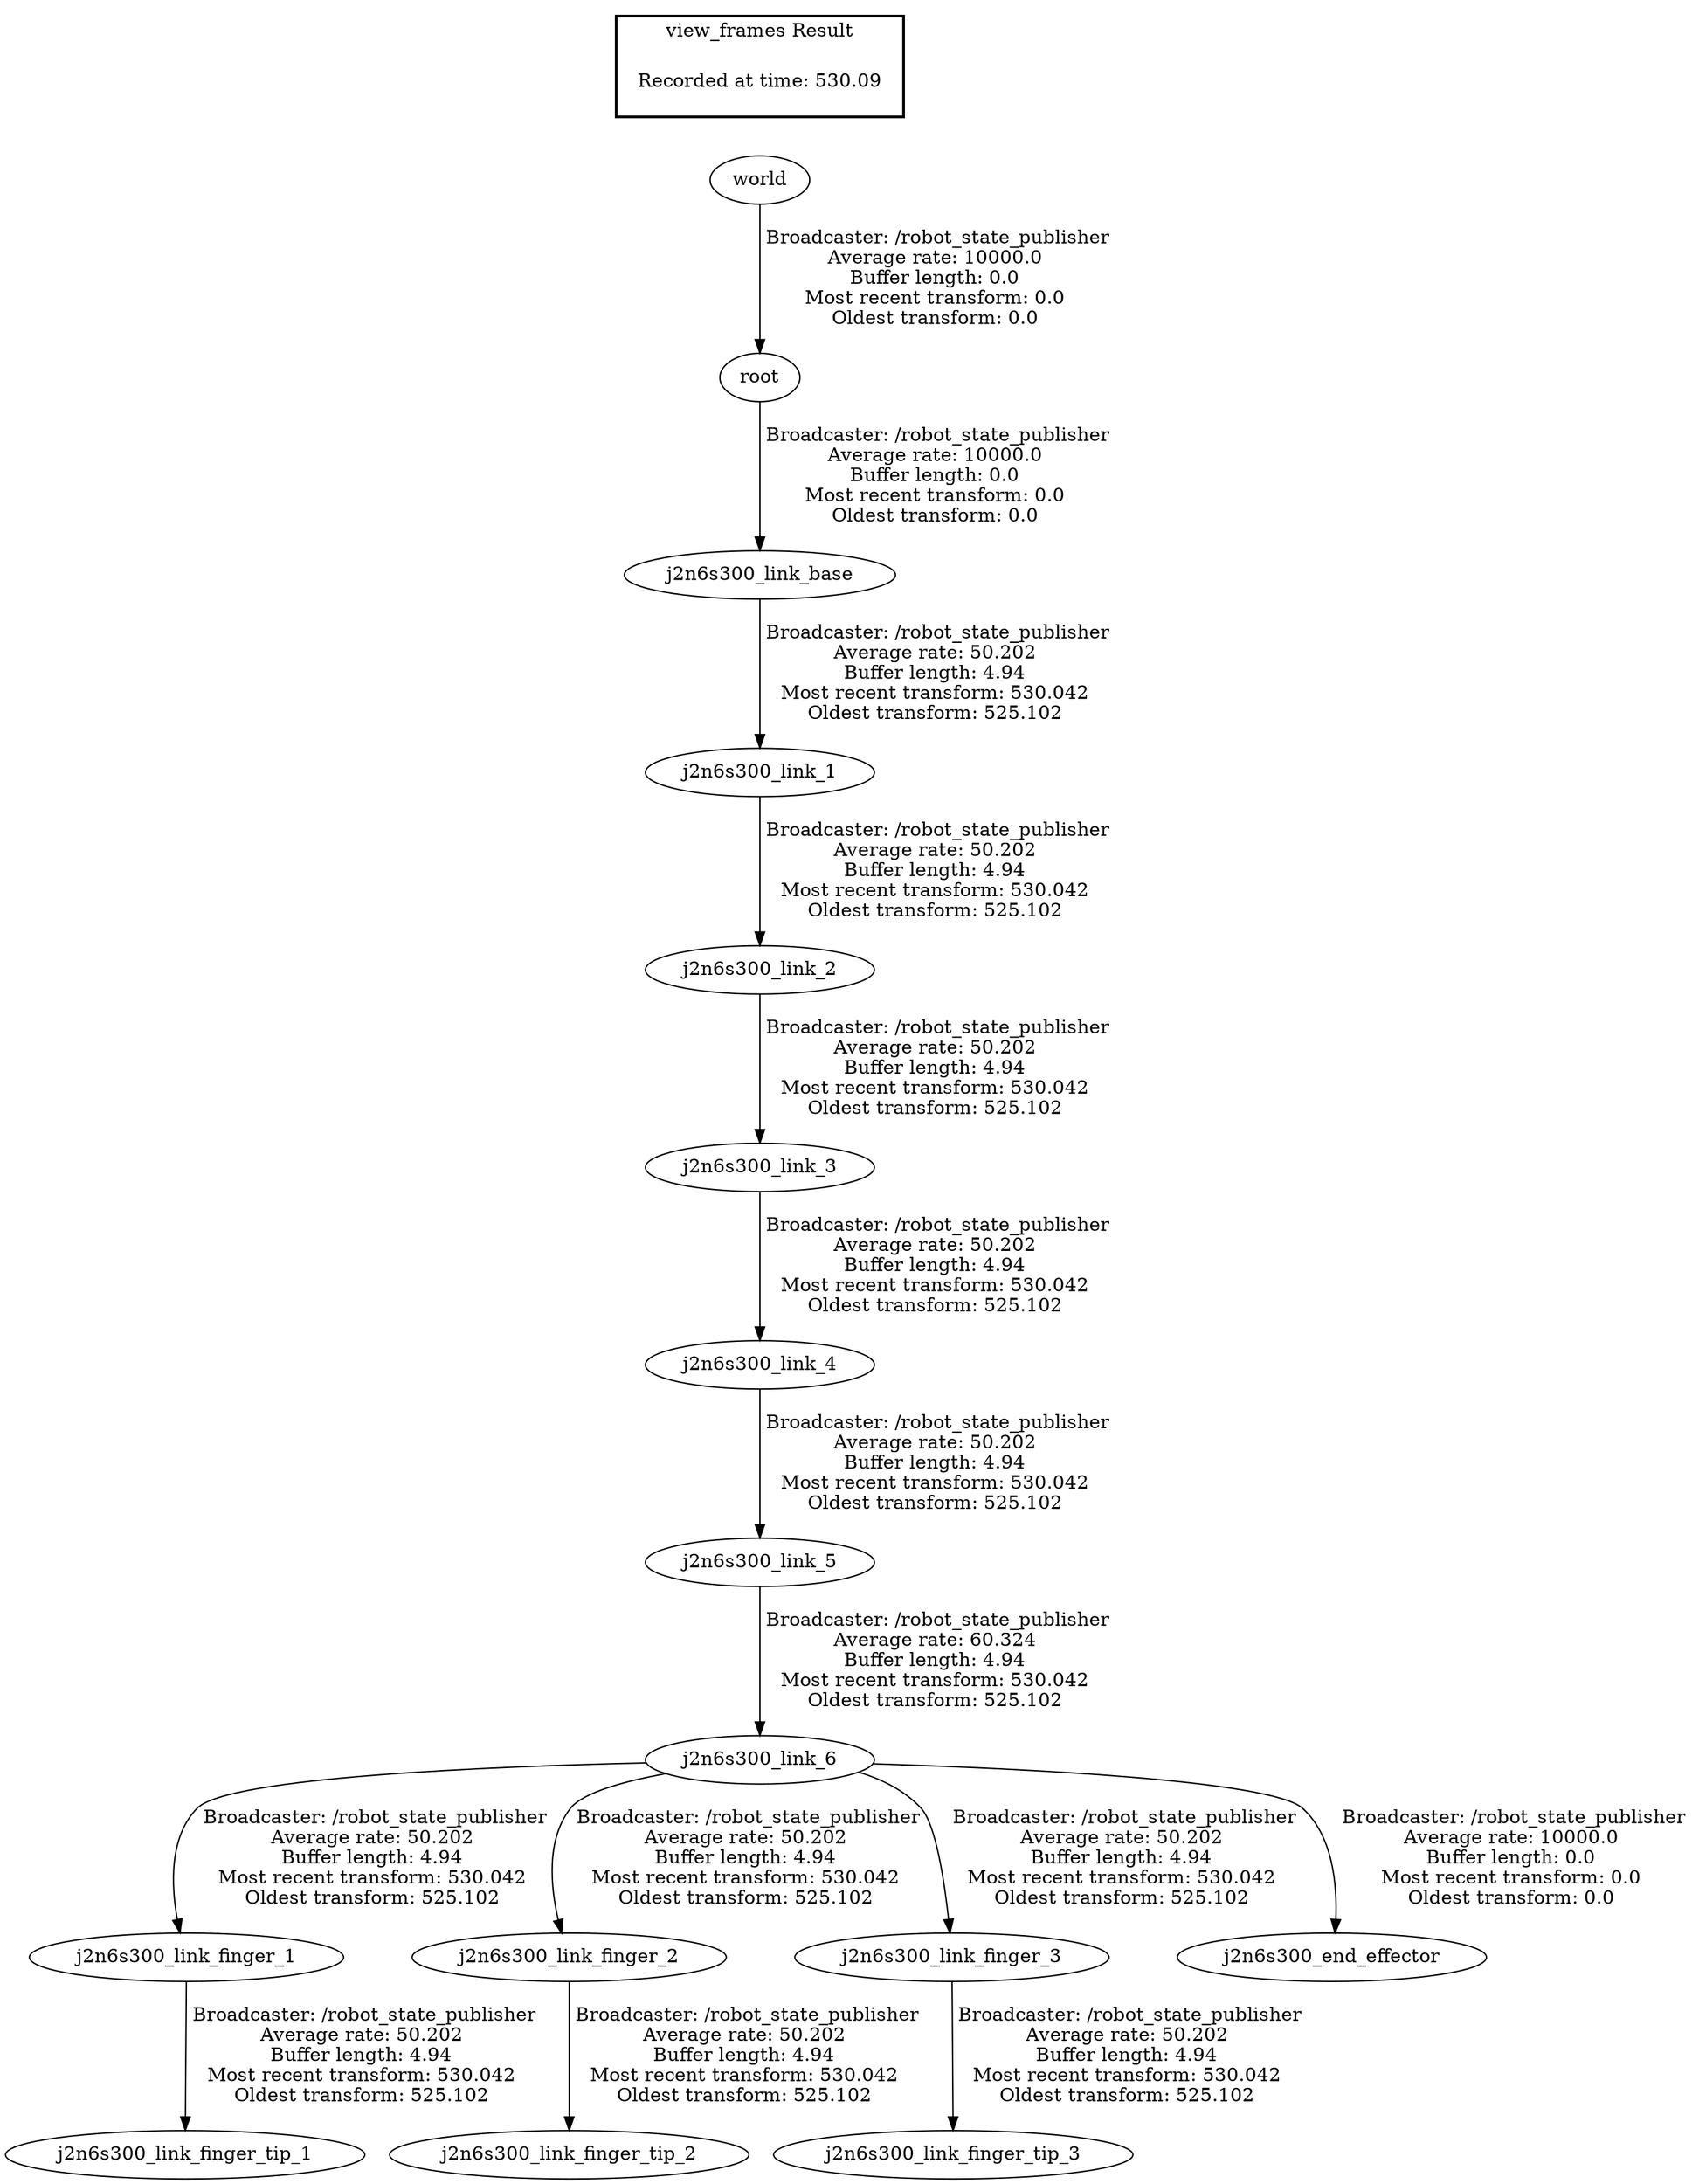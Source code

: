 digraph G {
"j2n6s300_link_6" -> "j2n6s300_link_finger_1"[label=" Broadcaster: /robot_state_publisher\nAverage rate: 50.202\nBuffer length: 4.94\nMost recent transform: 530.042\nOldest transform: 525.102\n"];
"j2n6s300_link_6" -> "j2n6s300_link_finger_2"[label=" Broadcaster: /robot_state_publisher\nAverage rate: 50.202\nBuffer length: 4.94\nMost recent transform: 530.042\nOldest transform: 525.102\n"];
"j2n6s300_link_6" -> "j2n6s300_link_finger_3"[label=" Broadcaster: /robot_state_publisher\nAverage rate: 50.202\nBuffer length: 4.94\nMost recent transform: 530.042\nOldest transform: 525.102\n"];
"j2n6s300_link_5" -> "j2n6s300_link_6"[label=" Broadcaster: /robot_state_publisher\nAverage rate: 60.324\nBuffer length: 4.94\nMost recent transform: 530.042\nOldest transform: 525.102\n"];
"j2n6s300_link_4" -> "j2n6s300_link_5"[label=" Broadcaster: /robot_state_publisher\nAverage rate: 50.202\nBuffer length: 4.94\nMost recent transform: 530.042\nOldest transform: 525.102\n"];
"j2n6s300_link_3" -> "j2n6s300_link_4"[label=" Broadcaster: /robot_state_publisher\nAverage rate: 50.202\nBuffer length: 4.94\nMost recent transform: 530.042\nOldest transform: 525.102\n"];
"j2n6s300_link_2" -> "j2n6s300_link_3"[label=" Broadcaster: /robot_state_publisher\nAverage rate: 50.202\nBuffer length: 4.94\nMost recent transform: 530.042\nOldest transform: 525.102\n"];
"j2n6s300_link_finger_3" -> "j2n6s300_link_finger_tip_3"[label=" Broadcaster: /robot_state_publisher\nAverage rate: 50.202\nBuffer length: 4.94\nMost recent transform: 530.042\nOldest transform: 525.102\n"];
"j2n6s300_link_base" -> "j2n6s300_link_1"[label=" Broadcaster: /robot_state_publisher\nAverage rate: 50.202\nBuffer length: 4.94\nMost recent transform: 530.042\nOldest transform: 525.102\n"];
"j2n6s300_link_1" -> "j2n6s300_link_2"[label=" Broadcaster: /robot_state_publisher\nAverage rate: 50.202\nBuffer length: 4.94\nMost recent transform: 530.042\nOldest transform: 525.102\n"];
"j2n6s300_link_finger_2" -> "j2n6s300_link_finger_tip_2"[label=" Broadcaster: /robot_state_publisher\nAverage rate: 50.202\nBuffer length: 4.94\nMost recent transform: 530.042\nOldest transform: 525.102\n"];
"root" -> "j2n6s300_link_base"[label=" Broadcaster: /robot_state_publisher\nAverage rate: 10000.0\nBuffer length: 0.0\nMost recent transform: 0.0\nOldest transform: 0.0\n"];
"j2n6s300_link_6" -> "j2n6s300_end_effector"[label=" Broadcaster: /robot_state_publisher\nAverage rate: 10000.0\nBuffer length: 0.0\nMost recent transform: 0.0\nOldest transform: 0.0\n"];
"j2n6s300_link_finger_1" -> "j2n6s300_link_finger_tip_1"[label=" Broadcaster: /robot_state_publisher\nAverage rate: 50.202\nBuffer length: 4.94\nMost recent transform: 530.042\nOldest transform: 525.102\n"];
"world" -> "root"[label=" Broadcaster: /robot_state_publisher\nAverage rate: 10000.0\nBuffer length: 0.0\nMost recent transform: 0.0\nOldest transform: 0.0\n"];
edge [style=invis];
 subgraph cluster_legend { style=bold; color=black; label ="view_frames Result";
"Recorded at time: 530.09"[ shape=plaintext ] ;
}->"world";
}